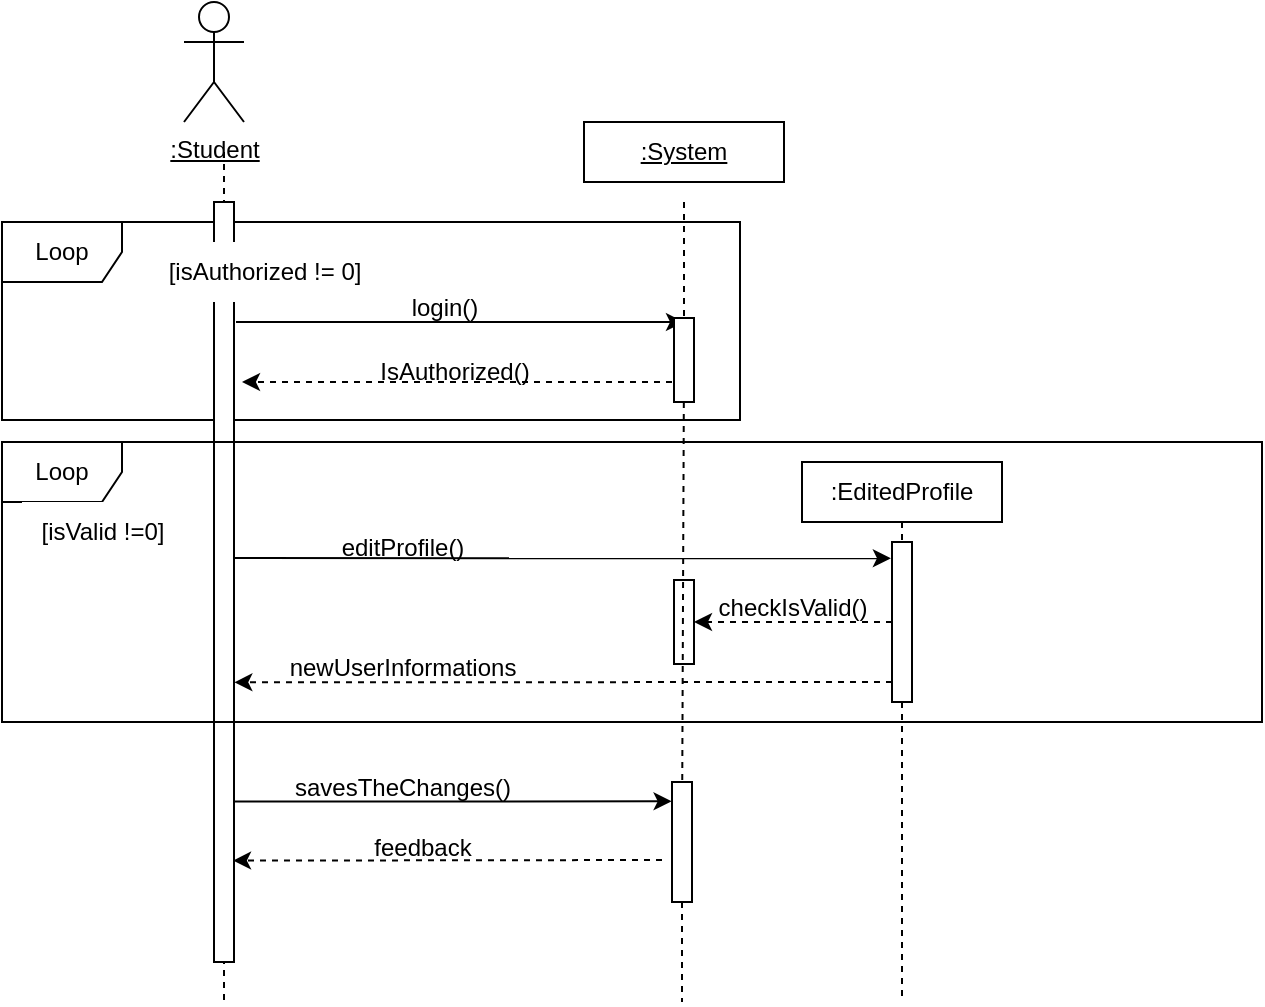 <mxfile version="24.7.17">
  <diagram name="Sayfa -1" id="RXy0f1QvJkoid7I4KthN">
    <mxGraphModel dx="1195" dy="697" grid="1" gridSize="10" guides="1" tooltips="1" connect="1" arrows="1" fold="1" page="1" pageScale="1" pageWidth="827" pageHeight="1169" math="0" shadow="0">
      <root>
        <mxCell id="0" />
        <mxCell id="1" parent="0" />
        <mxCell id="jPJBBv1Qbxkllbum_l7b-1" value="&lt;u&gt;:Student&lt;/u&gt;" style="shape=umlActor;verticalLabelPosition=bottom;verticalAlign=top;html=1;outlineConnect=0;" vertex="1" parent="1">
          <mxGeometry x="121" y="40" width="30" height="60" as="geometry" />
        </mxCell>
        <mxCell id="jPJBBv1Qbxkllbum_l7b-2" value="&lt;u&gt;:System&lt;/u&gt;" style="whiteSpace=wrap;html=1;align=center;" vertex="1" parent="1">
          <mxGeometry x="321" y="100" width="100" height="30" as="geometry" />
        </mxCell>
        <mxCell id="jPJBBv1Qbxkllbum_l7b-3" value="" style="edgeStyle=none;orthogonalLoop=1;jettySize=auto;html=1;rounded=0;dashed=1;" edge="1" parent="1">
          <mxGeometry width="100" relative="1" as="geometry">
            <mxPoint x="371" y="230" as="sourcePoint" />
            <mxPoint x="150" y="230" as="targetPoint" />
            <Array as="points" />
          </mxGeometry>
        </mxCell>
        <mxCell id="jPJBBv1Qbxkllbum_l7b-4" value="IsAuthorized()" style="text;html=1;align=center;verticalAlign=middle;resizable=0;points=[];autosize=1;strokeColor=none;fillColor=none;" vertex="1" parent="1">
          <mxGeometry x="206" y="210" width="100" height="30" as="geometry" />
        </mxCell>
        <mxCell id="jPJBBv1Qbxkllbum_l7b-5" value="" style="endArrow=classic;html=1;rounded=0;" edge="1" parent="1">
          <mxGeometry width="50" height="50" relative="1" as="geometry">
            <mxPoint x="147" y="200" as="sourcePoint" />
            <mxPoint x="371" y="200" as="targetPoint" />
          </mxGeometry>
        </mxCell>
        <mxCell id="jPJBBv1Qbxkllbum_l7b-6" value="login()" style="text;html=1;align=center;verticalAlign=middle;resizable=0;points=[];autosize=1;strokeColor=none;fillColor=none;" vertex="1" parent="1">
          <mxGeometry x="221" y="178" width="60" height="30" as="geometry" />
        </mxCell>
        <mxCell id="jPJBBv1Qbxkllbum_l7b-10" value="" style="endArrow=none;html=1;rounded=0;dashed=1;" edge="1" parent="1" source="jPJBBv1Qbxkllbum_l7b-17">
          <mxGeometry relative="1" as="geometry">
            <mxPoint x="141" y="115" as="sourcePoint" />
            <mxPoint x="141" y="540" as="targetPoint" />
            <Array as="points">
              <mxPoint x="141" y="145" />
            </Array>
          </mxGeometry>
        </mxCell>
        <mxCell id="jPJBBv1Qbxkllbum_l7b-11" value="" style="endArrow=none;html=1;rounded=0;dashed=1;" edge="1" parent="1" source="jPJBBv1Qbxkllbum_l7b-41">
          <mxGeometry relative="1" as="geometry">
            <mxPoint x="371" y="140" as="sourcePoint" />
            <mxPoint x="370" y="540" as="targetPoint" />
          </mxGeometry>
        </mxCell>
        <mxCell id="jPJBBv1Qbxkllbum_l7b-12" value="" style="endArrow=none;html=1;rounded=0;dashed=1;" edge="1" parent="1" target="jPJBBv1Qbxkllbum_l7b-13">
          <mxGeometry relative="1" as="geometry">
            <mxPoint x="371" y="140" as="sourcePoint" />
            <mxPoint x="371" y="282" as="targetPoint" />
          </mxGeometry>
        </mxCell>
        <mxCell id="jPJBBv1Qbxkllbum_l7b-13" value="" style="rounded=0;whiteSpace=wrap;html=1;" vertex="1" parent="1">
          <mxGeometry x="366" y="198" width="10" height="42" as="geometry" />
        </mxCell>
        <mxCell id="jPJBBv1Qbxkllbum_l7b-14" value="Loop" style="shape=umlFrame;whiteSpace=wrap;html=1;pointerEvents=0;" vertex="1" parent="1">
          <mxGeometry x="30" y="150" width="369" height="99" as="geometry" />
        </mxCell>
        <mxCell id="jPJBBv1Qbxkllbum_l7b-19" value="" style="endArrow=none;html=1;rounded=0;dashed=1;" edge="1" parent="1" target="jPJBBv1Qbxkllbum_l7b-17">
          <mxGeometry relative="1" as="geometry">
            <mxPoint x="141" y="115" as="sourcePoint" />
            <mxPoint x="141" y="585" as="targetPoint" />
            <Array as="points" />
          </mxGeometry>
        </mxCell>
        <mxCell id="jPJBBv1Qbxkllbum_l7b-17" value="" style="rounded=0;whiteSpace=wrap;html=1;" vertex="1" parent="1">
          <mxGeometry x="136" y="140" width="10" height="380" as="geometry" />
        </mxCell>
        <mxCell id="jPJBBv1Qbxkllbum_l7b-20" value="[isAuthorized != 0]" style="text;html=1;align=center;verticalAlign=middle;resizable=0;points=[];autosize=1;strokeColor=none;fillColor=default;" vertex="1" parent="1">
          <mxGeometry x="101" y="160" width="120" height="30" as="geometry" />
        </mxCell>
        <mxCell id="jPJBBv1Qbxkllbum_l7b-23" value="editProfile()" style="text;html=1;align=center;verticalAlign=middle;resizable=0;points=[];autosize=1;strokeColor=none;fillColor=none;" vertex="1" parent="1">
          <mxGeometry x="190" y="298" width="80" height="30" as="geometry" />
        </mxCell>
        <mxCell id="jPJBBv1Qbxkllbum_l7b-24" value="" style="endArrow=classic;html=1;rounded=0;entryX=-0.055;entryY=0.102;entryDx=0;entryDy=0;entryPerimeter=0;" edge="1" parent="1" target="jPJBBv1Qbxkllbum_l7b-33">
          <mxGeometry width="50" height="50" relative="1" as="geometry">
            <mxPoint x="146" y="318" as="sourcePoint" />
            <mxPoint x="450" y="318" as="targetPoint" />
          </mxGeometry>
        </mxCell>
        <mxCell id="jPJBBv1Qbxkllbum_l7b-25" value="Loop" style="shape=umlFrame;whiteSpace=wrap;html=1;pointerEvents=0;" vertex="1" parent="1">
          <mxGeometry x="30" y="260" width="630" height="140" as="geometry" />
        </mxCell>
        <mxCell id="jPJBBv1Qbxkllbum_l7b-30" value="[isValid !=0]" style="text;html=1;align=center;verticalAlign=middle;resizable=0;points=[];autosize=1;strokeColor=none;fillColor=default;" vertex="1" parent="1">
          <mxGeometry x="40" y="290" width="80" height="30" as="geometry" />
        </mxCell>
        <mxCell id="jPJBBv1Qbxkllbum_l7b-31" value=":EditedProfile" style="whiteSpace=wrap;html=1;align=center;" vertex="1" parent="1">
          <mxGeometry x="430" y="270" width="100" height="30" as="geometry" />
        </mxCell>
        <mxCell id="jPJBBv1Qbxkllbum_l7b-32" value="" style="endArrow=none;html=1;rounded=0;dashed=1;" edge="1" parent="1" source="jPJBBv1Qbxkllbum_l7b-33">
          <mxGeometry relative="1" as="geometry">
            <mxPoint x="479.66" y="310" as="sourcePoint" />
            <mxPoint x="480" y="540" as="targetPoint" />
          </mxGeometry>
        </mxCell>
        <mxCell id="jPJBBv1Qbxkllbum_l7b-34" value="" style="endArrow=none;html=1;rounded=0;dashed=1;exitX=0.5;exitY=1;exitDx=0;exitDy=0;" edge="1" parent="1" source="jPJBBv1Qbxkllbum_l7b-31" target="jPJBBv1Qbxkllbum_l7b-33">
          <mxGeometry relative="1" as="geometry">
            <mxPoint x="479.66" y="310" as="sourcePoint" />
            <mxPoint x="480" y="610" as="targetPoint" />
          </mxGeometry>
        </mxCell>
        <mxCell id="jPJBBv1Qbxkllbum_l7b-36" style="edgeStyle=orthogonalEdgeStyle;rounded=0;orthogonalLoop=1;jettySize=auto;html=1;exitX=0;exitY=0.5;exitDx=0;exitDy=0;entryX=1;entryY=0.5;entryDx=0;entryDy=0;dashed=1;" edge="1" parent="1" source="jPJBBv1Qbxkllbum_l7b-33" target="jPJBBv1Qbxkllbum_l7b-35">
          <mxGeometry relative="1" as="geometry" />
        </mxCell>
        <mxCell id="jPJBBv1Qbxkllbum_l7b-33" value="" style="rounded=0;whiteSpace=wrap;html=1;" vertex="1" parent="1">
          <mxGeometry x="475" y="310" width="10" height="80" as="geometry" />
        </mxCell>
        <mxCell id="jPJBBv1Qbxkllbum_l7b-35" value="" style="rounded=0;whiteSpace=wrap;html=1;" vertex="1" parent="1">
          <mxGeometry x="366" y="329" width="10" height="42" as="geometry" />
        </mxCell>
        <mxCell id="jPJBBv1Qbxkllbum_l7b-37" value="checkIsValid()" style="text;html=1;align=center;verticalAlign=middle;resizable=0;points=[];autosize=1;strokeColor=none;fillColor=none;" vertex="1" parent="1">
          <mxGeometry x="375" y="328" width="100" height="30" as="geometry" />
        </mxCell>
        <mxCell id="jPJBBv1Qbxkllbum_l7b-39" value="" style="edgeStyle=none;orthogonalLoop=1;jettySize=auto;html=1;rounded=0;dashed=1;entryX=1.017;entryY=0.632;entryDx=0;entryDy=0;entryPerimeter=0;" edge="1" parent="1" target="jPJBBv1Qbxkllbum_l7b-17">
          <mxGeometry width="100" relative="1" as="geometry">
            <mxPoint x="475" y="380" as="sourcePoint" />
            <mxPoint x="254" y="380" as="targetPoint" />
            <Array as="points" />
          </mxGeometry>
        </mxCell>
        <mxCell id="jPJBBv1Qbxkllbum_l7b-40" value="newUserInformations" style="text;html=1;align=center;verticalAlign=middle;resizable=0;points=[];autosize=1;strokeColor=none;fillColor=none;" vertex="1" parent="1">
          <mxGeometry x="160" y="358" width="140" height="30" as="geometry" />
        </mxCell>
        <mxCell id="jPJBBv1Qbxkllbum_l7b-42" value="" style="endArrow=none;html=1;rounded=0;dashed=1;" edge="1" parent="1" source="jPJBBv1Qbxkllbum_l7b-13" target="jPJBBv1Qbxkllbum_l7b-41">
          <mxGeometry relative="1" as="geometry">
            <mxPoint x="371" y="240" as="sourcePoint" />
            <mxPoint x="371" y="610" as="targetPoint" />
          </mxGeometry>
        </mxCell>
        <mxCell id="jPJBBv1Qbxkllbum_l7b-41" value="" style="rounded=0;whiteSpace=wrap;html=1;" vertex="1" parent="1">
          <mxGeometry x="365" y="430" width="10" height="60" as="geometry" />
        </mxCell>
        <mxCell id="jPJBBv1Qbxkllbum_l7b-43" value="" style="endArrow=classic;html=1;rounded=0;entryX=-0.121;entryY=0.332;entryDx=0;entryDy=0;entryPerimeter=0;" edge="1" parent="1">
          <mxGeometry width="50" height="50" relative="1" as="geometry">
            <mxPoint x="146" y="439.74" as="sourcePoint" />
            <mxPoint x="364.79" y="439.66" as="targetPoint" />
            <Array as="points">
              <mxPoint x="260" y="439.74" />
            </Array>
          </mxGeometry>
        </mxCell>
        <mxCell id="jPJBBv1Qbxkllbum_l7b-44" value="savesTheChanges()" style="text;html=1;align=center;verticalAlign=middle;resizable=0;points=[];autosize=1;strokeColor=none;fillColor=none;" vertex="1" parent="1">
          <mxGeometry x="165" y="418" width="130" height="30" as="geometry" />
        </mxCell>
        <mxCell id="jPJBBv1Qbxkllbum_l7b-45" value="" style="edgeStyle=none;orthogonalLoop=1;jettySize=auto;html=1;rounded=0;dashed=1;" edge="1" parent="1">
          <mxGeometry width="100" relative="1" as="geometry">
            <mxPoint x="360" y="469" as="sourcePoint" />
            <mxPoint x="145.5" y="469.31" as="targetPoint" />
            <Array as="points" />
          </mxGeometry>
        </mxCell>
        <mxCell id="jPJBBv1Qbxkllbum_l7b-46" value="feedback" style="text;html=1;align=center;verticalAlign=middle;resizable=0;points=[];autosize=1;strokeColor=none;fillColor=none;" vertex="1" parent="1">
          <mxGeometry x="205" y="448" width="70" height="30" as="geometry" />
        </mxCell>
      </root>
    </mxGraphModel>
  </diagram>
</mxfile>
